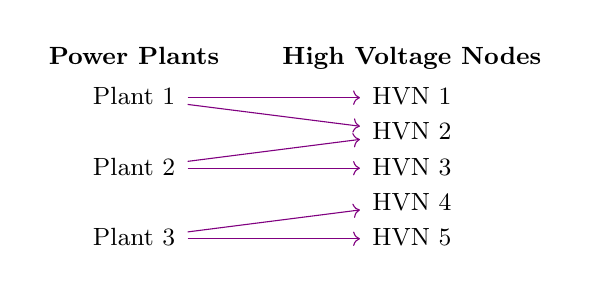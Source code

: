 \begin{tikzpicture}
\node at (0,0){
\begin{tikzcd}[font=\small, column sep=0.5cm, row sep=0.5cm]
  \textbf{Power Plants}&\textbf{High Voltage Nodes}\\[-15pt]
  \text{Plant 1}
  \arrow[r,violet]
  \arrow[dr,violet]&
  \text{HVN 1}
 \\[-15pt]
  &\text{HVN 2}
  \\[-15pt]
  \text{Plant 2}
  \arrow[r,violet]
  \arrow[ur,violet]&
  \text{HVN 3}
  \\[-15pt]
  &\text{HVN 4}
 \\[-15pt]
  \text{Plant 3}
  \arrow[r,violet]
  \arrow[ur,violet]&
  \text{HVN 5} 
\end{tikzcd}};
\end{tikzpicture}
